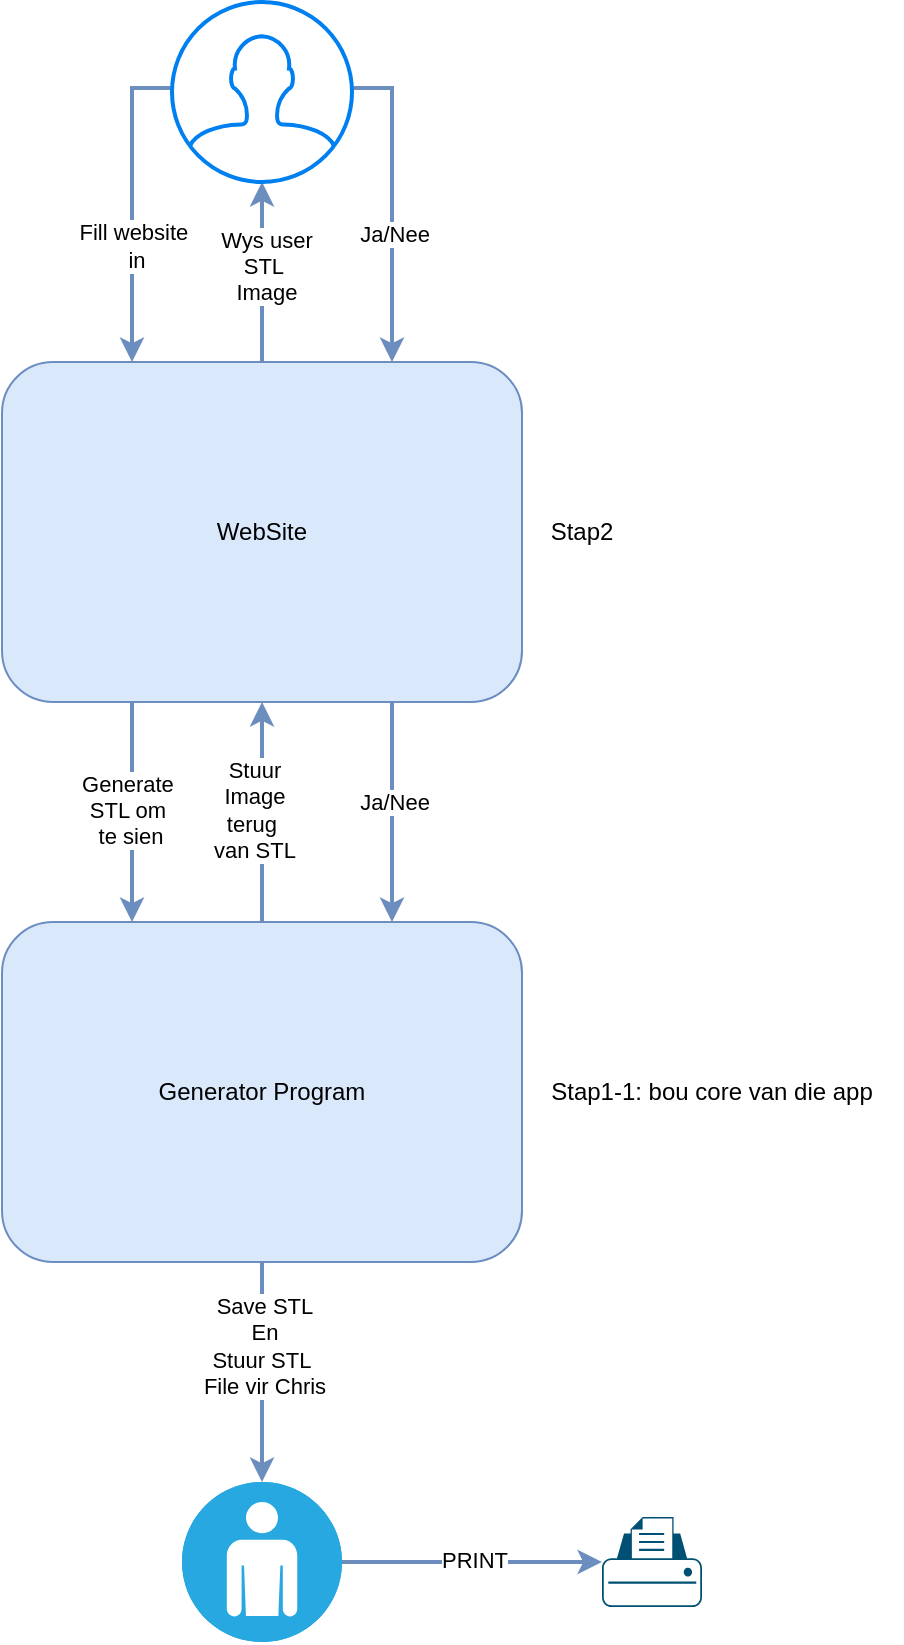 <mxfile version="26.1.1">
  <diagram name="Page-1" id="wkRLDJptCasseNTy-1Wu">
    <mxGraphModel dx="1868" dy="1086" grid="1" gridSize="10" guides="1" tooltips="1" connect="1" arrows="1" fold="1" page="1" pageScale="1" pageWidth="850" pageHeight="1100" math="0" shadow="0">
      <root>
        <mxCell id="0" />
        <mxCell id="1" parent="0" />
        <mxCell id="s5bHugFmQv5VQKcHocjK-5" value="" style="edgeStyle=orthogonalEdgeStyle;rounded=0;orthogonalLoop=1;jettySize=auto;html=1;exitX=0.25;exitY=1;exitDx=0;exitDy=0;entryX=0.25;entryY=0;entryDx=0;entryDy=0;fillColor=#dae8fc;strokeColor=#6c8ebf;strokeWidth=2;" edge="1" parent="1" source="s5bHugFmQv5VQKcHocjK-1" target="s5bHugFmQv5VQKcHocjK-4">
          <mxGeometry relative="1" as="geometry" />
        </mxCell>
        <mxCell id="s5bHugFmQv5VQKcHocjK-16" value="Generate&amp;nbsp;&lt;br&gt;STL om&amp;nbsp;&lt;div&gt;te sien&lt;/div&gt;" style="edgeLabel;html=1;align=center;verticalAlign=middle;resizable=0;points=[];" vertex="1" connectable="0" parent="s5bHugFmQv5VQKcHocjK-5">
          <mxGeometry x="-0.018" y="-1" relative="1" as="geometry">
            <mxPoint as="offset" />
          </mxGeometry>
        </mxCell>
        <mxCell id="s5bHugFmQv5VQKcHocjK-7" style="edgeStyle=orthogonalEdgeStyle;rounded=0;orthogonalLoop=1;jettySize=auto;html=1;fillColor=#dae8fc;strokeColor=#6c8ebf;strokeWidth=2;" edge="1" parent="1" source="s5bHugFmQv5VQKcHocjK-1" target="s5bHugFmQv5VQKcHocjK-2">
          <mxGeometry relative="1" as="geometry" />
        </mxCell>
        <mxCell id="s5bHugFmQv5VQKcHocjK-18" value="Wys user&lt;br&gt;STL&amp;nbsp;&lt;br&gt;Image" style="edgeLabel;html=1;align=center;verticalAlign=middle;resizable=0;points=[];" vertex="1" connectable="0" parent="s5bHugFmQv5VQKcHocjK-7">
          <mxGeometry x="0.063" y="-2" relative="1" as="geometry">
            <mxPoint as="offset" />
          </mxGeometry>
        </mxCell>
        <mxCell id="s5bHugFmQv5VQKcHocjK-9" style="edgeStyle=orthogonalEdgeStyle;rounded=0;orthogonalLoop=1;jettySize=auto;html=1;entryX=0.75;entryY=0;entryDx=0;entryDy=0;exitX=0.75;exitY=1;exitDx=0;exitDy=0;fillColor=#dae8fc;strokeColor=#6c8ebf;strokeWidth=2;" edge="1" parent="1" source="s5bHugFmQv5VQKcHocjK-1" target="s5bHugFmQv5VQKcHocjK-4">
          <mxGeometry relative="1" as="geometry" />
        </mxCell>
        <mxCell id="s5bHugFmQv5VQKcHocjK-20" value="Ja/Nee" style="edgeLabel;html=1;align=center;verticalAlign=middle;resizable=0;points=[];" vertex="1" connectable="0" parent="s5bHugFmQv5VQKcHocjK-9">
          <mxGeometry x="-0.099" y="1" relative="1" as="geometry">
            <mxPoint as="offset" />
          </mxGeometry>
        </mxCell>
        <mxCell id="s5bHugFmQv5VQKcHocjK-1" value="WebSite" style="rounded=1;whiteSpace=wrap;html=1;fillColor=#dae8fc;strokeColor=#6c8ebf;" vertex="1" parent="1">
          <mxGeometry x="130" y="190" width="260" height="170" as="geometry" />
        </mxCell>
        <mxCell id="s5bHugFmQv5VQKcHocjK-3" style="edgeStyle=orthogonalEdgeStyle;rounded=0;orthogonalLoop=1;jettySize=auto;html=1;entryX=0.25;entryY=0;entryDx=0;entryDy=0;exitX=0;exitY=0.478;exitDx=0;exitDy=0;exitPerimeter=0;fillColor=#dae8fc;strokeColor=#6c8ebf;strokeWidth=2;" edge="1" parent="1" source="s5bHugFmQv5VQKcHocjK-2" target="s5bHugFmQv5VQKcHocjK-1">
          <mxGeometry relative="1" as="geometry" />
        </mxCell>
        <mxCell id="s5bHugFmQv5VQKcHocjK-15" value="Fill website&amp;nbsp;&lt;br&gt;in" style="edgeLabel;html=1;align=center;verticalAlign=middle;resizable=0;points=[];" vertex="1" connectable="0" parent="s5bHugFmQv5VQKcHocjK-3">
          <mxGeometry x="0.261" y="2" relative="1" as="geometry">
            <mxPoint as="offset" />
          </mxGeometry>
        </mxCell>
        <mxCell id="s5bHugFmQv5VQKcHocjK-8" style="edgeStyle=orthogonalEdgeStyle;rounded=0;orthogonalLoop=1;jettySize=auto;html=1;entryX=0.75;entryY=0;entryDx=0;entryDy=0;exitX=0.989;exitY=0.478;exitDx=0;exitDy=0;exitPerimeter=0;fillColor=#dae8fc;strokeColor=#6c8ebf;strokeWidth=2;" edge="1" parent="1" source="s5bHugFmQv5VQKcHocjK-2" target="s5bHugFmQv5VQKcHocjK-1">
          <mxGeometry relative="1" as="geometry" />
        </mxCell>
        <mxCell id="s5bHugFmQv5VQKcHocjK-19" value="Ja/Nee" style="edgeLabel;html=1;align=center;verticalAlign=middle;resizable=0;points=[];" vertex="1" connectable="0" parent="s5bHugFmQv5VQKcHocjK-8">
          <mxGeometry x="0.188" y="1" relative="1" as="geometry">
            <mxPoint as="offset" />
          </mxGeometry>
        </mxCell>
        <mxCell id="s5bHugFmQv5VQKcHocjK-2" value="" style="html=1;verticalLabelPosition=bottom;align=center;labelBackgroundColor=#ffffff;verticalAlign=top;strokeWidth=2;strokeColor=#0080F0;shadow=0;dashed=0;shape=mxgraph.ios7.icons.user;" vertex="1" parent="1">
          <mxGeometry x="215" y="10" width="90" height="90" as="geometry" />
        </mxCell>
        <mxCell id="s5bHugFmQv5VQKcHocjK-6" style="edgeStyle=orthogonalEdgeStyle;rounded=0;orthogonalLoop=1;jettySize=auto;html=1;entryX=0.5;entryY=1;entryDx=0;entryDy=0;fillColor=#dae8fc;strokeColor=#6c8ebf;strokeWidth=2;" edge="1" parent="1" source="s5bHugFmQv5VQKcHocjK-4" target="s5bHugFmQv5VQKcHocjK-1">
          <mxGeometry relative="1" as="geometry" />
        </mxCell>
        <mxCell id="s5bHugFmQv5VQKcHocjK-17" value="Stuur &lt;br&gt;Image &lt;br&gt;terug&amp;nbsp;&lt;br&gt;van STL" style="edgeLabel;html=1;align=center;verticalAlign=middle;resizable=0;points=[];" vertex="1" connectable="0" parent="s5bHugFmQv5VQKcHocjK-6">
          <mxGeometry x="0.018" y="4" relative="1" as="geometry">
            <mxPoint as="offset" />
          </mxGeometry>
        </mxCell>
        <mxCell id="s5bHugFmQv5VQKcHocjK-4" value="Generator Program" style="rounded=1;whiteSpace=wrap;html=1;fillColor=#dae8fc;strokeColor=#6c8ebf;" vertex="1" parent="1">
          <mxGeometry x="130" y="470" width="260" height="170" as="geometry" />
        </mxCell>
        <mxCell id="s5bHugFmQv5VQKcHocjK-14" style="edgeStyle=orthogonalEdgeStyle;rounded=0;orthogonalLoop=1;jettySize=auto;html=1;fillColor=#dae8fc;strokeColor=#6c8ebf;strokeWidth=2;" edge="1" parent="1" source="s5bHugFmQv5VQKcHocjK-11" target="s5bHugFmQv5VQKcHocjK-13">
          <mxGeometry relative="1" as="geometry" />
        </mxCell>
        <mxCell id="s5bHugFmQv5VQKcHocjK-23" value="PRINT" style="edgeLabel;html=1;align=center;verticalAlign=middle;resizable=0;points=[];" vertex="1" connectable="0" parent="s5bHugFmQv5VQKcHocjK-14">
          <mxGeometry x="0.014" y="1" relative="1" as="geometry">
            <mxPoint as="offset" />
          </mxGeometry>
        </mxCell>
        <mxCell id="s5bHugFmQv5VQKcHocjK-11" value="" style="fillColor=#28A8E0;verticalLabelPosition=bottom;sketch=0;html=1;strokeColor=#ffffff;verticalAlign=top;align=center;points=[[0.145,0.145,0],[0.5,0,0],[0.855,0.145,0],[1,0.5,0],[0.855,0.855,0],[0.5,1,0],[0.145,0.855,0],[0,0.5,0]];pointerEvents=1;shape=mxgraph.cisco_safe.compositeIcon;bgIcon=ellipse;resIcon=mxgraph.cisco_safe.capability.user;" vertex="1" parent="1">
          <mxGeometry x="220" y="750" width="80" height="80" as="geometry" />
        </mxCell>
        <mxCell id="s5bHugFmQv5VQKcHocjK-12" style="edgeStyle=orthogonalEdgeStyle;rounded=0;orthogonalLoop=1;jettySize=auto;html=1;entryX=0.5;entryY=0;entryDx=0;entryDy=0;entryPerimeter=0;fillColor=#dae8fc;strokeColor=#6c8ebf;strokeWidth=2;" edge="1" parent="1" source="s5bHugFmQv5VQKcHocjK-4" target="s5bHugFmQv5VQKcHocjK-11">
          <mxGeometry relative="1" as="geometry" />
        </mxCell>
        <mxCell id="s5bHugFmQv5VQKcHocjK-21" value="Save STL&lt;br&gt;En&lt;br&gt;Stuur STL&amp;nbsp;&lt;br&gt;File vir Chris" style="edgeLabel;html=1;align=center;verticalAlign=middle;resizable=0;points=[];" vertex="1" connectable="0" parent="s5bHugFmQv5VQKcHocjK-12">
          <mxGeometry x="-0.234" y="1" relative="1" as="geometry">
            <mxPoint as="offset" />
          </mxGeometry>
        </mxCell>
        <mxCell id="s5bHugFmQv5VQKcHocjK-13" value="" style="points=[[0.22,0.185,0],[0.5,0,0],[0.78,0.185,0],[0.975,0.49,0],[1,0.73,0],[0.975,0.97,0],[0.5,1,0],[0.025,0.97,0],[0,0.73,0],[0.025,0.49,0]];verticalLabelPosition=bottom;sketch=0;html=1;verticalAlign=top;aspect=fixed;align=center;pointerEvents=1;shape=mxgraph.cisco19.printer;fillColor=#005073;strokeColor=none;" vertex="1" parent="1">
          <mxGeometry x="430" y="767.5" width="50" height="45" as="geometry" />
        </mxCell>
        <mxCell id="s5bHugFmQv5VQKcHocjK-25" value="Stap1-1: bou core van die app" style="text;html=1;align=center;verticalAlign=middle;whiteSpace=wrap;rounded=0;" vertex="1" parent="1">
          <mxGeometry x="390" y="540" width="190" height="30" as="geometry" />
        </mxCell>
        <mxCell id="s5bHugFmQv5VQKcHocjK-26" value="Stap2" style="text;html=1;align=center;verticalAlign=middle;whiteSpace=wrap;rounded=0;" vertex="1" parent="1">
          <mxGeometry x="390" y="260" width="60" height="30" as="geometry" />
        </mxCell>
      </root>
    </mxGraphModel>
  </diagram>
</mxfile>
